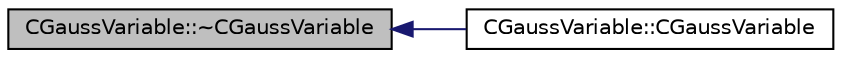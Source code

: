 digraph "CGaussVariable::~CGaussVariable"
{
  edge [fontname="Helvetica",fontsize="10",labelfontname="Helvetica",labelfontsize="10"];
  node [fontname="Helvetica",fontsize="10",shape=record];
  rankdir="LR";
  Node7 [label="CGaussVariable::~CGaussVariable",height=0.2,width=0.4,color="black", fillcolor="grey75", style="filled", fontcolor="black"];
  Node7 -> Node8 [dir="back",color="midnightblue",fontsize="10",style="solid",fontname="Helvetica"];
  Node8 [label="CGaussVariable::CGaussVariable",height=0.2,width=0.4,color="black", fillcolor="white", style="filled",URL="$class_c_gauss_variable.html#a6ddfc5b47902c6e031749abbff934163",tooltip="Class constructor. "];
}
